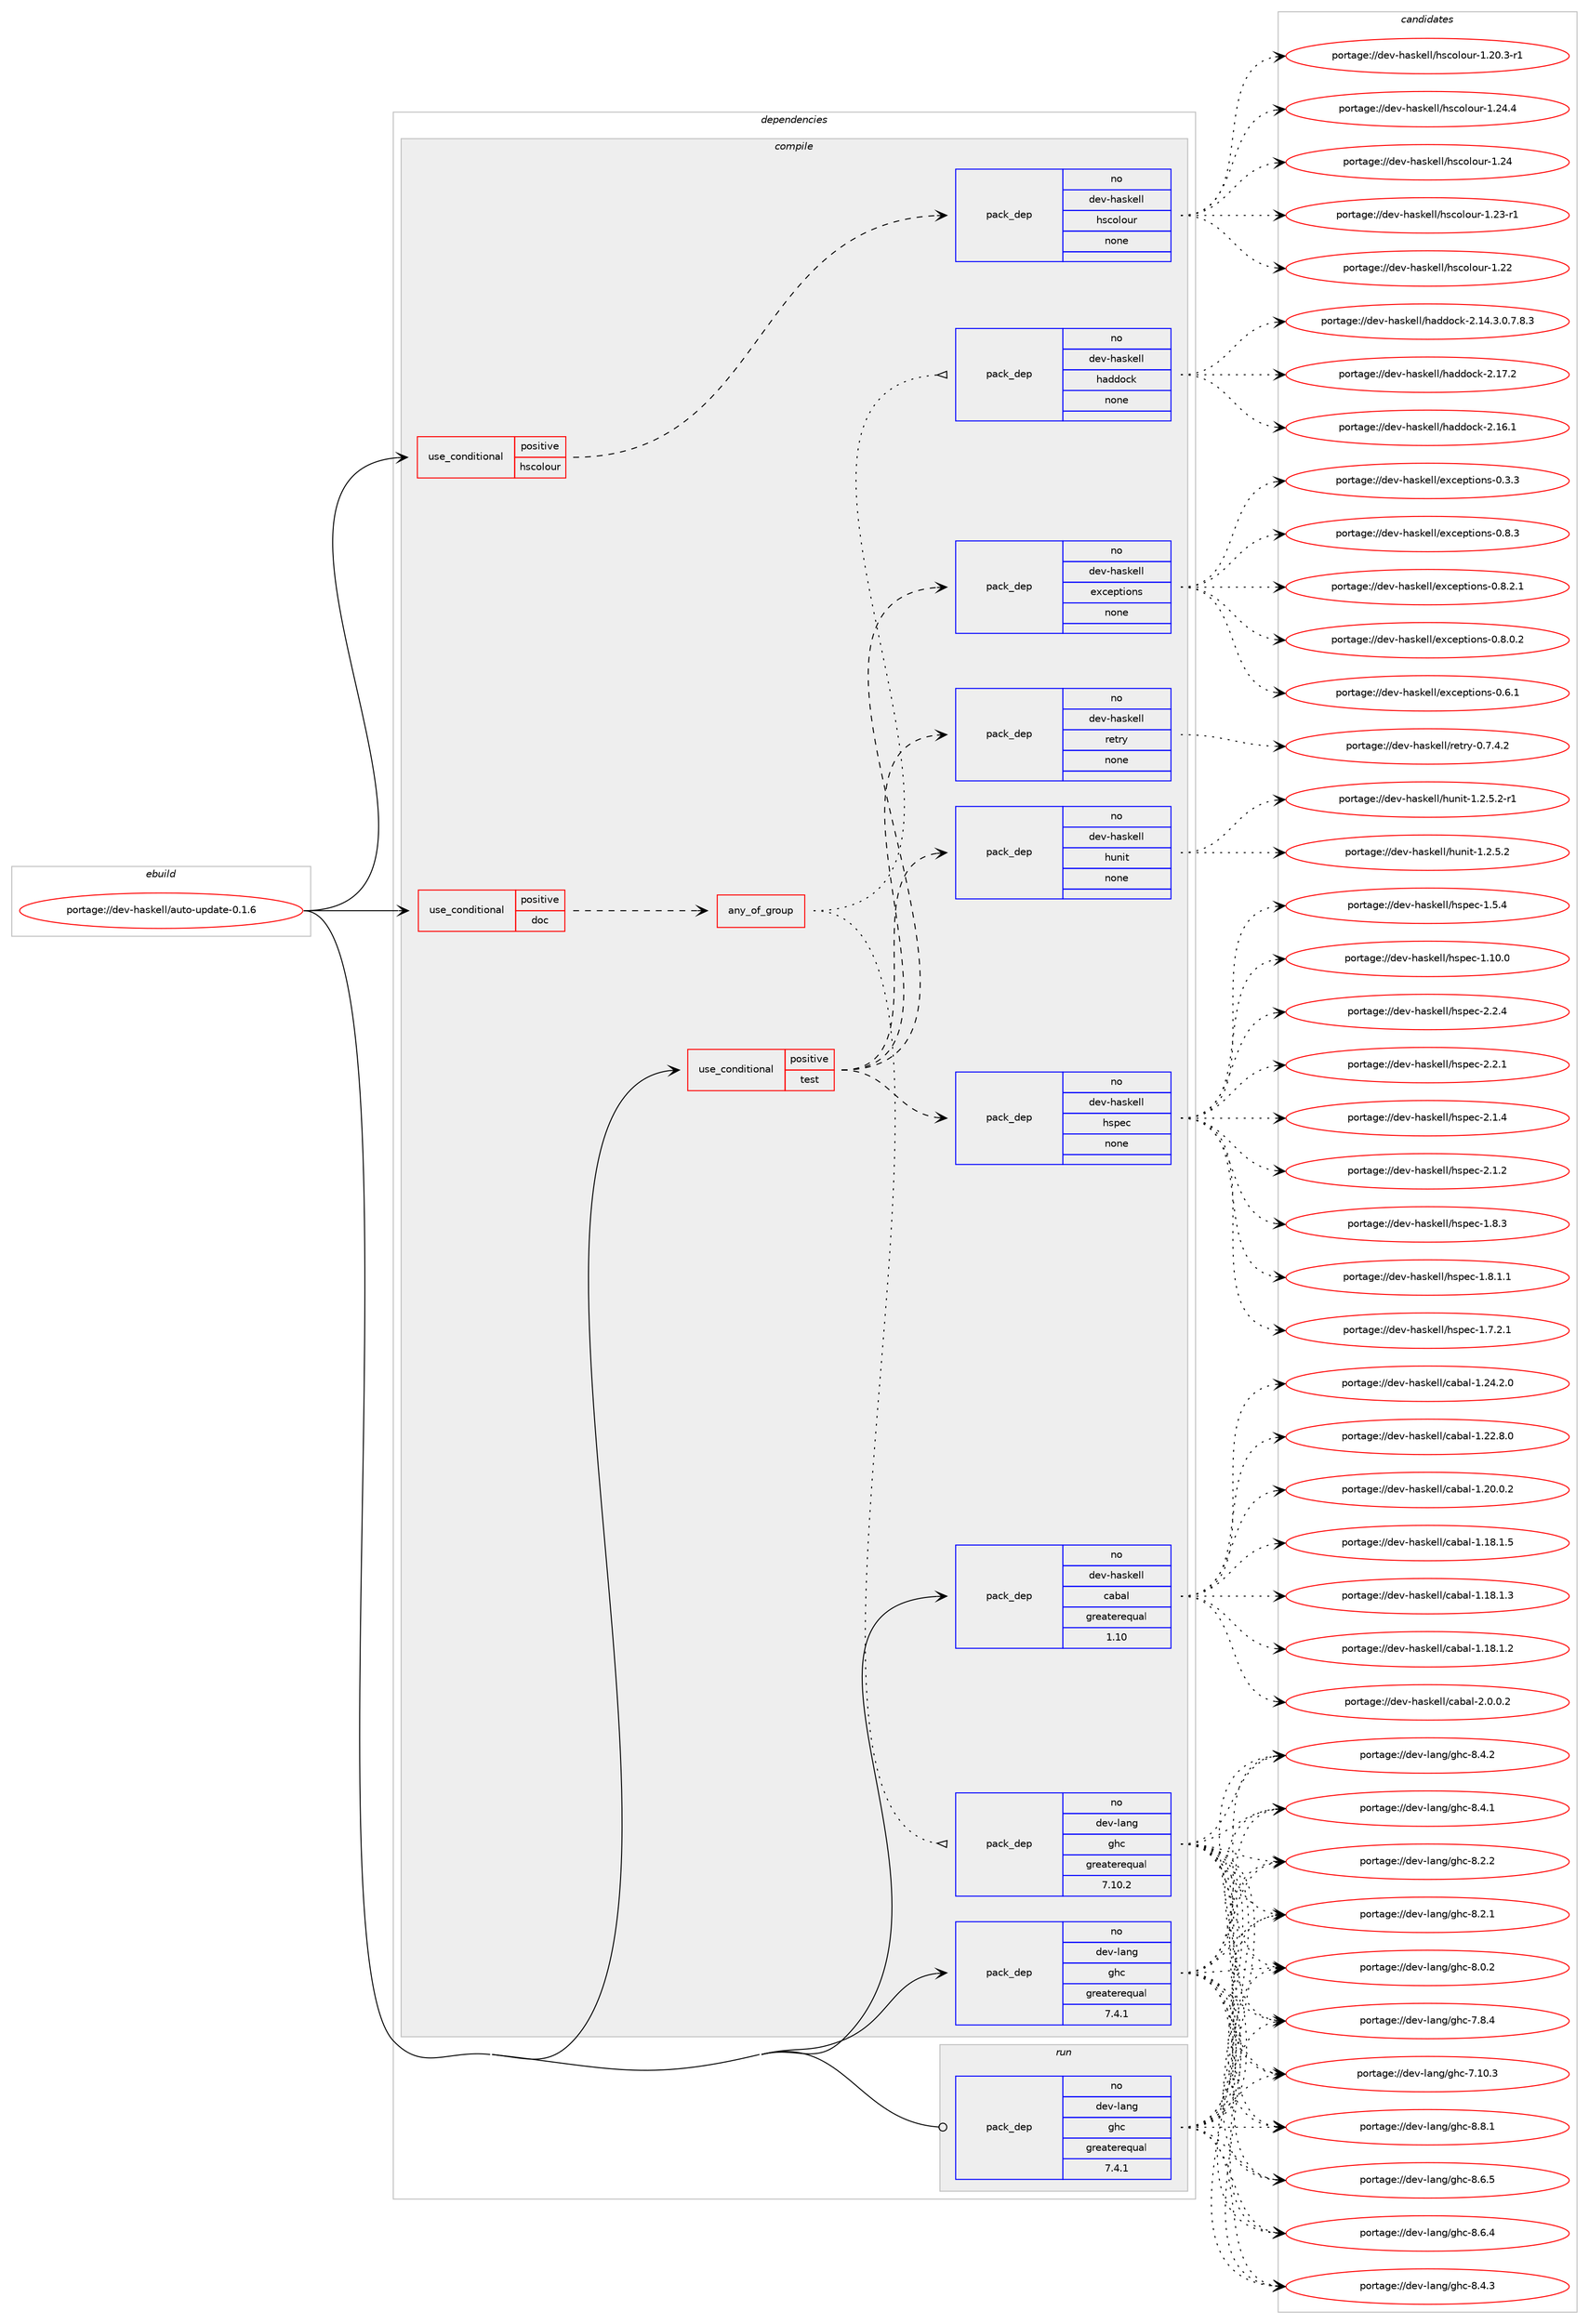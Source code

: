digraph prolog {

# *************
# Graph options
# *************

newrank=true;
concentrate=true;
compound=true;
graph [rankdir=LR,fontname=Helvetica,fontsize=10,ranksep=1.5];#, ranksep=2.5, nodesep=0.2];
edge  [arrowhead=vee];
node  [fontname=Helvetica,fontsize=10];

# **********
# The ebuild
# **********

subgraph cluster_leftcol {
color=gray;
rank=same;
label=<<i>ebuild</i>>;
id [label="portage://dev-haskell/auto-update-0.1.6", color=red, width=4, href="../dev-haskell/auto-update-0.1.6.svg"];
}

# ****************
# The dependencies
# ****************

subgraph cluster_midcol {
color=gray;
label=<<i>dependencies</i>>;
subgraph cluster_compile {
fillcolor="#eeeeee";
style=filled;
label=<<i>compile</i>>;
subgraph cond135033 {
dependency571710 [label=<<TABLE BORDER="0" CELLBORDER="1" CELLSPACING="0" CELLPADDING="4"><TR><TD ROWSPAN="3" CELLPADDING="10">use_conditional</TD></TR><TR><TD>positive</TD></TR><TR><TD>doc</TD></TR></TABLE>>, shape=none, color=red];
subgraph any6819 {
dependency571711 [label=<<TABLE BORDER="0" CELLBORDER="1" CELLSPACING="0" CELLPADDING="4"><TR><TD CELLPADDING="10">any_of_group</TD></TR></TABLE>>, shape=none, color=red];subgraph pack429621 {
dependency571712 [label=<<TABLE BORDER="0" CELLBORDER="1" CELLSPACING="0" CELLPADDING="4" WIDTH="220"><TR><TD ROWSPAN="6" CELLPADDING="30">pack_dep</TD></TR><TR><TD WIDTH="110">no</TD></TR><TR><TD>dev-haskell</TD></TR><TR><TD>haddock</TD></TR><TR><TD>none</TD></TR><TR><TD></TD></TR></TABLE>>, shape=none, color=blue];
}
dependency571711:e -> dependency571712:w [weight=20,style="dotted",arrowhead="oinv"];
subgraph pack429622 {
dependency571713 [label=<<TABLE BORDER="0" CELLBORDER="1" CELLSPACING="0" CELLPADDING="4" WIDTH="220"><TR><TD ROWSPAN="6" CELLPADDING="30">pack_dep</TD></TR><TR><TD WIDTH="110">no</TD></TR><TR><TD>dev-lang</TD></TR><TR><TD>ghc</TD></TR><TR><TD>greaterequal</TD></TR><TR><TD>7.10.2</TD></TR></TABLE>>, shape=none, color=blue];
}
dependency571711:e -> dependency571713:w [weight=20,style="dotted",arrowhead="oinv"];
}
dependency571710:e -> dependency571711:w [weight=20,style="dashed",arrowhead="vee"];
}
id:e -> dependency571710:w [weight=20,style="solid",arrowhead="vee"];
subgraph cond135034 {
dependency571714 [label=<<TABLE BORDER="0" CELLBORDER="1" CELLSPACING="0" CELLPADDING="4"><TR><TD ROWSPAN="3" CELLPADDING="10">use_conditional</TD></TR><TR><TD>positive</TD></TR><TR><TD>hscolour</TD></TR></TABLE>>, shape=none, color=red];
subgraph pack429623 {
dependency571715 [label=<<TABLE BORDER="0" CELLBORDER="1" CELLSPACING="0" CELLPADDING="4" WIDTH="220"><TR><TD ROWSPAN="6" CELLPADDING="30">pack_dep</TD></TR><TR><TD WIDTH="110">no</TD></TR><TR><TD>dev-haskell</TD></TR><TR><TD>hscolour</TD></TR><TR><TD>none</TD></TR><TR><TD></TD></TR></TABLE>>, shape=none, color=blue];
}
dependency571714:e -> dependency571715:w [weight=20,style="dashed",arrowhead="vee"];
}
id:e -> dependency571714:w [weight=20,style="solid",arrowhead="vee"];
subgraph cond135035 {
dependency571716 [label=<<TABLE BORDER="0" CELLBORDER="1" CELLSPACING="0" CELLPADDING="4"><TR><TD ROWSPAN="3" CELLPADDING="10">use_conditional</TD></TR><TR><TD>positive</TD></TR><TR><TD>test</TD></TR></TABLE>>, shape=none, color=red];
subgraph pack429624 {
dependency571717 [label=<<TABLE BORDER="0" CELLBORDER="1" CELLSPACING="0" CELLPADDING="4" WIDTH="220"><TR><TD ROWSPAN="6" CELLPADDING="30">pack_dep</TD></TR><TR><TD WIDTH="110">no</TD></TR><TR><TD>dev-haskell</TD></TR><TR><TD>exceptions</TD></TR><TR><TD>none</TD></TR><TR><TD></TD></TR></TABLE>>, shape=none, color=blue];
}
dependency571716:e -> dependency571717:w [weight=20,style="dashed",arrowhead="vee"];
subgraph pack429625 {
dependency571718 [label=<<TABLE BORDER="0" CELLBORDER="1" CELLSPACING="0" CELLPADDING="4" WIDTH="220"><TR><TD ROWSPAN="6" CELLPADDING="30">pack_dep</TD></TR><TR><TD WIDTH="110">no</TD></TR><TR><TD>dev-haskell</TD></TR><TR><TD>hspec</TD></TR><TR><TD>none</TD></TR><TR><TD></TD></TR></TABLE>>, shape=none, color=blue];
}
dependency571716:e -> dependency571718:w [weight=20,style="dashed",arrowhead="vee"];
subgraph pack429626 {
dependency571719 [label=<<TABLE BORDER="0" CELLBORDER="1" CELLSPACING="0" CELLPADDING="4" WIDTH="220"><TR><TD ROWSPAN="6" CELLPADDING="30">pack_dep</TD></TR><TR><TD WIDTH="110">no</TD></TR><TR><TD>dev-haskell</TD></TR><TR><TD>hunit</TD></TR><TR><TD>none</TD></TR><TR><TD></TD></TR></TABLE>>, shape=none, color=blue];
}
dependency571716:e -> dependency571719:w [weight=20,style="dashed",arrowhead="vee"];
subgraph pack429627 {
dependency571720 [label=<<TABLE BORDER="0" CELLBORDER="1" CELLSPACING="0" CELLPADDING="4" WIDTH="220"><TR><TD ROWSPAN="6" CELLPADDING="30">pack_dep</TD></TR><TR><TD WIDTH="110">no</TD></TR><TR><TD>dev-haskell</TD></TR><TR><TD>retry</TD></TR><TR><TD>none</TD></TR><TR><TD></TD></TR></TABLE>>, shape=none, color=blue];
}
dependency571716:e -> dependency571720:w [weight=20,style="dashed",arrowhead="vee"];
}
id:e -> dependency571716:w [weight=20,style="solid",arrowhead="vee"];
subgraph pack429628 {
dependency571721 [label=<<TABLE BORDER="0" CELLBORDER="1" CELLSPACING="0" CELLPADDING="4" WIDTH="220"><TR><TD ROWSPAN="6" CELLPADDING="30">pack_dep</TD></TR><TR><TD WIDTH="110">no</TD></TR><TR><TD>dev-haskell</TD></TR><TR><TD>cabal</TD></TR><TR><TD>greaterequal</TD></TR><TR><TD>1.10</TD></TR></TABLE>>, shape=none, color=blue];
}
id:e -> dependency571721:w [weight=20,style="solid",arrowhead="vee"];
subgraph pack429629 {
dependency571722 [label=<<TABLE BORDER="0" CELLBORDER="1" CELLSPACING="0" CELLPADDING="4" WIDTH="220"><TR><TD ROWSPAN="6" CELLPADDING="30">pack_dep</TD></TR><TR><TD WIDTH="110">no</TD></TR><TR><TD>dev-lang</TD></TR><TR><TD>ghc</TD></TR><TR><TD>greaterequal</TD></TR><TR><TD>7.4.1</TD></TR></TABLE>>, shape=none, color=blue];
}
id:e -> dependency571722:w [weight=20,style="solid",arrowhead="vee"];
}
subgraph cluster_compileandrun {
fillcolor="#eeeeee";
style=filled;
label=<<i>compile and run</i>>;
}
subgraph cluster_run {
fillcolor="#eeeeee";
style=filled;
label=<<i>run</i>>;
subgraph pack429630 {
dependency571723 [label=<<TABLE BORDER="0" CELLBORDER="1" CELLSPACING="0" CELLPADDING="4" WIDTH="220"><TR><TD ROWSPAN="6" CELLPADDING="30">pack_dep</TD></TR><TR><TD WIDTH="110">no</TD></TR><TR><TD>dev-lang</TD></TR><TR><TD>ghc</TD></TR><TR><TD>greaterequal</TD></TR><TR><TD>7.4.1</TD></TR></TABLE>>, shape=none, color=blue];
}
id:e -> dependency571723:w [weight=20,style="solid",arrowhead="odot"];
}
}

# **************
# The candidates
# **************

subgraph cluster_choices {
rank=same;
color=gray;
label=<<i>candidates</i>>;

subgraph choice429621 {
color=black;
nodesep=1;
choice100101118451049711510710110810847104971001001119910745504649554650 [label="portage://dev-haskell/haddock-2.17.2", color=red, width=4,href="../dev-haskell/haddock-2.17.2.svg"];
choice100101118451049711510710110810847104971001001119910745504649544649 [label="portage://dev-haskell/haddock-2.16.1", color=red, width=4,href="../dev-haskell/haddock-2.16.1.svg"];
choice1001011184510497115107101108108471049710010011199107455046495246514648465546564651 [label="portage://dev-haskell/haddock-2.14.3.0.7.8.3", color=red, width=4,href="../dev-haskell/haddock-2.14.3.0.7.8.3.svg"];
dependency571712:e -> choice100101118451049711510710110810847104971001001119910745504649554650:w [style=dotted,weight="100"];
dependency571712:e -> choice100101118451049711510710110810847104971001001119910745504649544649:w [style=dotted,weight="100"];
dependency571712:e -> choice1001011184510497115107101108108471049710010011199107455046495246514648465546564651:w [style=dotted,weight="100"];
}
subgraph choice429622 {
color=black;
nodesep=1;
choice10010111845108971101034710310499455646564649 [label="portage://dev-lang/ghc-8.8.1", color=red, width=4,href="../dev-lang/ghc-8.8.1.svg"];
choice10010111845108971101034710310499455646544653 [label="portage://dev-lang/ghc-8.6.5", color=red, width=4,href="../dev-lang/ghc-8.6.5.svg"];
choice10010111845108971101034710310499455646544652 [label="portage://dev-lang/ghc-8.6.4", color=red, width=4,href="../dev-lang/ghc-8.6.4.svg"];
choice10010111845108971101034710310499455646524651 [label="portage://dev-lang/ghc-8.4.3", color=red, width=4,href="../dev-lang/ghc-8.4.3.svg"];
choice10010111845108971101034710310499455646524650 [label="portage://dev-lang/ghc-8.4.2", color=red, width=4,href="../dev-lang/ghc-8.4.2.svg"];
choice10010111845108971101034710310499455646524649 [label="portage://dev-lang/ghc-8.4.1", color=red, width=4,href="../dev-lang/ghc-8.4.1.svg"];
choice10010111845108971101034710310499455646504650 [label="portage://dev-lang/ghc-8.2.2", color=red, width=4,href="../dev-lang/ghc-8.2.2.svg"];
choice10010111845108971101034710310499455646504649 [label="portage://dev-lang/ghc-8.2.1", color=red, width=4,href="../dev-lang/ghc-8.2.1.svg"];
choice10010111845108971101034710310499455646484650 [label="portage://dev-lang/ghc-8.0.2", color=red, width=4,href="../dev-lang/ghc-8.0.2.svg"];
choice10010111845108971101034710310499455546564652 [label="portage://dev-lang/ghc-7.8.4", color=red, width=4,href="../dev-lang/ghc-7.8.4.svg"];
choice1001011184510897110103471031049945554649484651 [label="portage://dev-lang/ghc-7.10.3", color=red, width=4,href="../dev-lang/ghc-7.10.3.svg"];
dependency571713:e -> choice10010111845108971101034710310499455646564649:w [style=dotted,weight="100"];
dependency571713:e -> choice10010111845108971101034710310499455646544653:w [style=dotted,weight="100"];
dependency571713:e -> choice10010111845108971101034710310499455646544652:w [style=dotted,weight="100"];
dependency571713:e -> choice10010111845108971101034710310499455646524651:w [style=dotted,weight="100"];
dependency571713:e -> choice10010111845108971101034710310499455646524650:w [style=dotted,weight="100"];
dependency571713:e -> choice10010111845108971101034710310499455646524649:w [style=dotted,weight="100"];
dependency571713:e -> choice10010111845108971101034710310499455646504650:w [style=dotted,weight="100"];
dependency571713:e -> choice10010111845108971101034710310499455646504649:w [style=dotted,weight="100"];
dependency571713:e -> choice10010111845108971101034710310499455646484650:w [style=dotted,weight="100"];
dependency571713:e -> choice10010111845108971101034710310499455546564652:w [style=dotted,weight="100"];
dependency571713:e -> choice1001011184510897110103471031049945554649484651:w [style=dotted,weight="100"];
}
subgraph choice429623 {
color=black;
nodesep=1;
choice1001011184510497115107101108108471041159911110811111711445494650524652 [label="portage://dev-haskell/hscolour-1.24.4", color=red, width=4,href="../dev-haskell/hscolour-1.24.4.svg"];
choice100101118451049711510710110810847104115991111081111171144549465052 [label="portage://dev-haskell/hscolour-1.24", color=red, width=4,href="../dev-haskell/hscolour-1.24.svg"];
choice1001011184510497115107101108108471041159911110811111711445494650514511449 [label="portage://dev-haskell/hscolour-1.23-r1", color=red, width=4,href="../dev-haskell/hscolour-1.23-r1.svg"];
choice100101118451049711510710110810847104115991111081111171144549465050 [label="portage://dev-haskell/hscolour-1.22", color=red, width=4,href="../dev-haskell/hscolour-1.22.svg"];
choice10010111845104971151071011081084710411599111108111117114454946504846514511449 [label="portage://dev-haskell/hscolour-1.20.3-r1", color=red, width=4,href="../dev-haskell/hscolour-1.20.3-r1.svg"];
dependency571715:e -> choice1001011184510497115107101108108471041159911110811111711445494650524652:w [style=dotted,weight="100"];
dependency571715:e -> choice100101118451049711510710110810847104115991111081111171144549465052:w [style=dotted,weight="100"];
dependency571715:e -> choice1001011184510497115107101108108471041159911110811111711445494650514511449:w [style=dotted,weight="100"];
dependency571715:e -> choice100101118451049711510710110810847104115991111081111171144549465050:w [style=dotted,weight="100"];
dependency571715:e -> choice10010111845104971151071011081084710411599111108111117114454946504846514511449:w [style=dotted,weight="100"];
}
subgraph choice429624 {
color=black;
nodesep=1;
choice10010111845104971151071011081084710112099101112116105111110115454846564651 [label="portage://dev-haskell/exceptions-0.8.3", color=red, width=4,href="../dev-haskell/exceptions-0.8.3.svg"];
choice100101118451049711510710110810847101120991011121161051111101154548465646504649 [label="portage://dev-haskell/exceptions-0.8.2.1", color=red, width=4,href="../dev-haskell/exceptions-0.8.2.1.svg"];
choice100101118451049711510710110810847101120991011121161051111101154548465646484650 [label="portage://dev-haskell/exceptions-0.8.0.2", color=red, width=4,href="../dev-haskell/exceptions-0.8.0.2.svg"];
choice10010111845104971151071011081084710112099101112116105111110115454846544649 [label="portage://dev-haskell/exceptions-0.6.1", color=red, width=4,href="../dev-haskell/exceptions-0.6.1.svg"];
choice10010111845104971151071011081084710112099101112116105111110115454846514651 [label="portage://dev-haskell/exceptions-0.3.3", color=red, width=4,href="../dev-haskell/exceptions-0.3.3.svg"];
dependency571717:e -> choice10010111845104971151071011081084710112099101112116105111110115454846564651:w [style=dotted,weight="100"];
dependency571717:e -> choice100101118451049711510710110810847101120991011121161051111101154548465646504649:w [style=dotted,weight="100"];
dependency571717:e -> choice100101118451049711510710110810847101120991011121161051111101154548465646484650:w [style=dotted,weight="100"];
dependency571717:e -> choice10010111845104971151071011081084710112099101112116105111110115454846544649:w [style=dotted,weight="100"];
dependency571717:e -> choice10010111845104971151071011081084710112099101112116105111110115454846514651:w [style=dotted,weight="100"];
}
subgraph choice429625 {
color=black;
nodesep=1;
choice10010111845104971151071011081084710411511210199455046504652 [label="portage://dev-haskell/hspec-2.2.4", color=red, width=4,href="../dev-haskell/hspec-2.2.4.svg"];
choice10010111845104971151071011081084710411511210199455046504649 [label="portage://dev-haskell/hspec-2.2.1", color=red, width=4,href="../dev-haskell/hspec-2.2.1.svg"];
choice10010111845104971151071011081084710411511210199455046494652 [label="portage://dev-haskell/hspec-2.1.4", color=red, width=4,href="../dev-haskell/hspec-2.1.4.svg"];
choice10010111845104971151071011081084710411511210199455046494650 [label="portage://dev-haskell/hspec-2.1.2", color=red, width=4,href="../dev-haskell/hspec-2.1.2.svg"];
choice10010111845104971151071011081084710411511210199454946564651 [label="portage://dev-haskell/hspec-1.8.3", color=red, width=4,href="../dev-haskell/hspec-1.8.3.svg"];
choice100101118451049711510710110810847104115112101994549465646494649 [label="portage://dev-haskell/hspec-1.8.1.1", color=red, width=4,href="../dev-haskell/hspec-1.8.1.1.svg"];
choice100101118451049711510710110810847104115112101994549465546504649 [label="portage://dev-haskell/hspec-1.7.2.1", color=red, width=4,href="../dev-haskell/hspec-1.7.2.1.svg"];
choice10010111845104971151071011081084710411511210199454946534652 [label="portage://dev-haskell/hspec-1.5.4", color=red, width=4,href="../dev-haskell/hspec-1.5.4.svg"];
choice1001011184510497115107101108108471041151121019945494649484648 [label="portage://dev-haskell/hspec-1.10.0", color=red, width=4,href="../dev-haskell/hspec-1.10.0.svg"];
dependency571718:e -> choice10010111845104971151071011081084710411511210199455046504652:w [style=dotted,weight="100"];
dependency571718:e -> choice10010111845104971151071011081084710411511210199455046504649:w [style=dotted,weight="100"];
dependency571718:e -> choice10010111845104971151071011081084710411511210199455046494652:w [style=dotted,weight="100"];
dependency571718:e -> choice10010111845104971151071011081084710411511210199455046494650:w [style=dotted,weight="100"];
dependency571718:e -> choice10010111845104971151071011081084710411511210199454946564651:w [style=dotted,weight="100"];
dependency571718:e -> choice100101118451049711510710110810847104115112101994549465646494649:w [style=dotted,weight="100"];
dependency571718:e -> choice100101118451049711510710110810847104115112101994549465546504649:w [style=dotted,weight="100"];
dependency571718:e -> choice10010111845104971151071011081084710411511210199454946534652:w [style=dotted,weight="100"];
dependency571718:e -> choice1001011184510497115107101108108471041151121019945494649484648:w [style=dotted,weight="100"];
}
subgraph choice429626 {
color=black;
nodesep=1;
choice10010111845104971151071011081084710411711010511645494650465346504511449 [label="portage://dev-haskell/hunit-1.2.5.2-r1", color=red, width=4,href="../dev-haskell/hunit-1.2.5.2-r1.svg"];
choice1001011184510497115107101108108471041171101051164549465046534650 [label="portage://dev-haskell/hunit-1.2.5.2", color=red, width=4,href="../dev-haskell/hunit-1.2.5.2.svg"];
dependency571719:e -> choice10010111845104971151071011081084710411711010511645494650465346504511449:w [style=dotted,weight="100"];
dependency571719:e -> choice1001011184510497115107101108108471041171101051164549465046534650:w [style=dotted,weight="100"];
}
subgraph choice429627 {
color=black;
nodesep=1;
choice1001011184510497115107101108108471141011161141214548465546524650 [label="portage://dev-haskell/retry-0.7.4.2", color=red, width=4,href="../dev-haskell/retry-0.7.4.2.svg"];
dependency571720:e -> choice1001011184510497115107101108108471141011161141214548465546524650:w [style=dotted,weight="100"];
}
subgraph choice429628 {
color=black;
nodesep=1;
choice100101118451049711510710110810847999798971084550464846484650 [label="portage://dev-haskell/cabal-2.0.0.2", color=red, width=4,href="../dev-haskell/cabal-2.0.0.2.svg"];
choice10010111845104971151071011081084799979897108454946505246504648 [label="portage://dev-haskell/cabal-1.24.2.0", color=red, width=4,href="../dev-haskell/cabal-1.24.2.0.svg"];
choice10010111845104971151071011081084799979897108454946505046564648 [label="portage://dev-haskell/cabal-1.22.8.0", color=red, width=4,href="../dev-haskell/cabal-1.22.8.0.svg"];
choice10010111845104971151071011081084799979897108454946504846484650 [label="portage://dev-haskell/cabal-1.20.0.2", color=red, width=4,href="../dev-haskell/cabal-1.20.0.2.svg"];
choice10010111845104971151071011081084799979897108454946495646494653 [label="portage://dev-haskell/cabal-1.18.1.5", color=red, width=4,href="../dev-haskell/cabal-1.18.1.5.svg"];
choice10010111845104971151071011081084799979897108454946495646494651 [label="portage://dev-haskell/cabal-1.18.1.3", color=red, width=4,href="../dev-haskell/cabal-1.18.1.3.svg"];
choice10010111845104971151071011081084799979897108454946495646494650 [label="portage://dev-haskell/cabal-1.18.1.2", color=red, width=4,href="../dev-haskell/cabal-1.18.1.2.svg"];
dependency571721:e -> choice100101118451049711510710110810847999798971084550464846484650:w [style=dotted,weight="100"];
dependency571721:e -> choice10010111845104971151071011081084799979897108454946505246504648:w [style=dotted,weight="100"];
dependency571721:e -> choice10010111845104971151071011081084799979897108454946505046564648:w [style=dotted,weight="100"];
dependency571721:e -> choice10010111845104971151071011081084799979897108454946504846484650:w [style=dotted,weight="100"];
dependency571721:e -> choice10010111845104971151071011081084799979897108454946495646494653:w [style=dotted,weight="100"];
dependency571721:e -> choice10010111845104971151071011081084799979897108454946495646494651:w [style=dotted,weight="100"];
dependency571721:e -> choice10010111845104971151071011081084799979897108454946495646494650:w [style=dotted,weight="100"];
}
subgraph choice429629 {
color=black;
nodesep=1;
choice10010111845108971101034710310499455646564649 [label="portage://dev-lang/ghc-8.8.1", color=red, width=4,href="../dev-lang/ghc-8.8.1.svg"];
choice10010111845108971101034710310499455646544653 [label="portage://dev-lang/ghc-8.6.5", color=red, width=4,href="../dev-lang/ghc-8.6.5.svg"];
choice10010111845108971101034710310499455646544652 [label="portage://dev-lang/ghc-8.6.4", color=red, width=4,href="../dev-lang/ghc-8.6.4.svg"];
choice10010111845108971101034710310499455646524651 [label="portage://dev-lang/ghc-8.4.3", color=red, width=4,href="../dev-lang/ghc-8.4.3.svg"];
choice10010111845108971101034710310499455646524650 [label="portage://dev-lang/ghc-8.4.2", color=red, width=4,href="../dev-lang/ghc-8.4.2.svg"];
choice10010111845108971101034710310499455646524649 [label="portage://dev-lang/ghc-8.4.1", color=red, width=4,href="../dev-lang/ghc-8.4.1.svg"];
choice10010111845108971101034710310499455646504650 [label="portage://dev-lang/ghc-8.2.2", color=red, width=4,href="../dev-lang/ghc-8.2.2.svg"];
choice10010111845108971101034710310499455646504649 [label="portage://dev-lang/ghc-8.2.1", color=red, width=4,href="../dev-lang/ghc-8.2.1.svg"];
choice10010111845108971101034710310499455646484650 [label="portage://dev-lang/ghc-8.0.2", color=red, width=4,href="../dev-lang/ghc-8.0.2.svg"];
choice10010111845108971101034710310499455546564652 [label="portage://dev-lang/ghc-7.8.4", color=red, width=4,href="../dev-lang/ghc-7.8.4.svg"];
choice1001011184510897110103471031049945554649484651 [label="portage://dev-lang/ghc-7.10.3", color=red, width=4,href="../dev-lang/ghc-7.10.3.svg"];
dependency571722:e -> choice10010111845108971101034710310499455646564649:w [style=dotted,weight="100"];
dependency571722:e -> choice10010111845108971101034710310499455646544653:w [style=dotted,weight="100"];
dependency571722:e -> choice10010111845108971101034710310499455646544652:w [style=dotted,weight="100"];
dependency571722:e -> choice10010111845108971101034710310499455646524651:w [style=dotted,weight="100"];
dependency571722:e -> choice10010111845108971101034710310499455646524650:w [style=dotted,weight="100"];
dependency571722:e -> choice10010111845108971101034710310499455646524649:w [style=dotted,weight="100"];
dependency571722:e -> choice10010111845108971101034710310499455646504650:w [style=dotted,weight="100"];
dependency571722:e -> choice10010111845108971101034710310499455646504649:w [style=dotted,weight="100"];
dependency571722:e -> choice10010111845108971101034710310499455646484650:w [style=dotted,weight="100"];
dependency571722:e -> choice10010111845108971101034710310499455546564652:w [style=dotted,weight="100"];
dependency571722:e -> choice1001011184510897110103471031049945554649484651:w [style=dotted,weight="100"];
}
subgraph choice429630 {
color=black;
nodesep=1;
choice10010111845108971101034710310499455646564649 [label="portage://dev-lang/ghc-8.8.1", color=red, width=4,href="../dev-lang/ghc-8.8.1.svg"];
choice10010111845108971101034710310499455646544653 [label="portage://dev-lang/ghc-8.6.5", color=red, width=4,href="../dev-lang/ghc-8.6.5.svg"];
choice10010111845108971101034710310499455646544652 [label="portage://dev-lang/ghc-8.6.4", color=red, width=4,href="../dev-lang/ghc-8.6.4.svg"];
choice10010111845108971101034710310499455646524651 [label="portage://dev-lang/ghc-8.4.3", color=red, width=4,href="../dev-lang/ghc-8.4.3.svg"];
choice10010111845108971101034710310499455646524650 [label="portage://dev-lang/ghc-8.4.2", color=red, width=4,href="../dev-lang/ghc-8.4.2.svg"];
choice10010111845108971101034710310499455646524649 [label="portage://dev-lang/ghc-8.4.1", color=red, width=4,href="../dev-lang/ghc-8.4.1.svg"];
choice10010111845108971101034710310499455646504650 [label="portage://dev-lang/ghc-8.2.2", color=red, width=4,href="../dev-lang/ghc-8.2.2.svg"];
choice10010111845108971101034710310499455646504649 [label="portage://dev-lang/ghc-8.2.1", color=red, width=4,href="../dev-lang/ghc-8.2.1.svg"];
choice10010111845108971101034710310499455646484650 [label="portage://dev-lang/ghc-8.0.2", color=red, width=4,href="../dev-lang/ghc-8.0.2.svg"];
choice10010111845108971101034710310499455546564652 [label="portage://dev-lang/ghc-7.8.4", color=red, width=4,href="../dev-lang/ghc-7.8.4.svg"];
choice1001011184510897110103471031049945554649484651 [label="portage://dev-lang/ghc-7.10.3", color=red, width=4,href="../dev-lang/ghc-7.10.3.svg"];
dependency571723:e -> choice10010111845108971101034710310499455646564649:w [style=dotted,weight="100"];
dependency571723:e -> choice10010111845108971101034710310499455646544653:w [style=dotted,weight="100"];
dependency571723:e -> choice10010111845108971101034710310499455646544652:w [style=dotted,weight="100"];
dependency571723:e -> choice10010111845108971101034710310499455646524651:w [style=dotted,weight="100"];
dependency571723:e -> choice10010111845108971101034710310499455646524650:w [style=dotted,weight="100"];
dependency571723:e -> choice10010111845108971101034710310499455646524649:w [style=dotted,weight="100"];
dependency571723:e -> choice10010111845108971101034710310499455646504650:w [style=dotted,weight="100"];
dependency571723:e -> choice10010111845108971101034710310499455646504649:w [style=dotted,weight="100"];
dependency571723:e -> choice10010111845108971101034710310499455646484650:w [style=dotted,weight="100"];
dependency571723:e -> choice10010111845108971101034710310499455546564652:w [style=dotted,weight="100"];
dependency571723:e -> choice1001011184510897110103471031049945554649484651:w [style=dotted,weight="100"];
}
}

}
